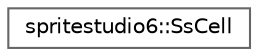 digraph "Graphical Class Hierarchy"
{
 // LATEX_PDF_SIZE
  bgcolor="transparent";
  edge [fontname=Helvetica,fontsize=10,labelfontname=Helvetica,labelfontsize=10];
  node [fontname=Helvetica,fontsize=10,shape=box,height=0.2,width=0.4];
  rankdir="LR";
  Node0 [id="Node000000",label="spritestudio6::SsCell",height=0.2,width=0.4,color="grey40", fillcolor="white", style="filled",URL="$classspritestudio6_1_1_ss_cell.html",tooltip="パーツに使用される画素の矩形範囲を示した構造です。"];
}
